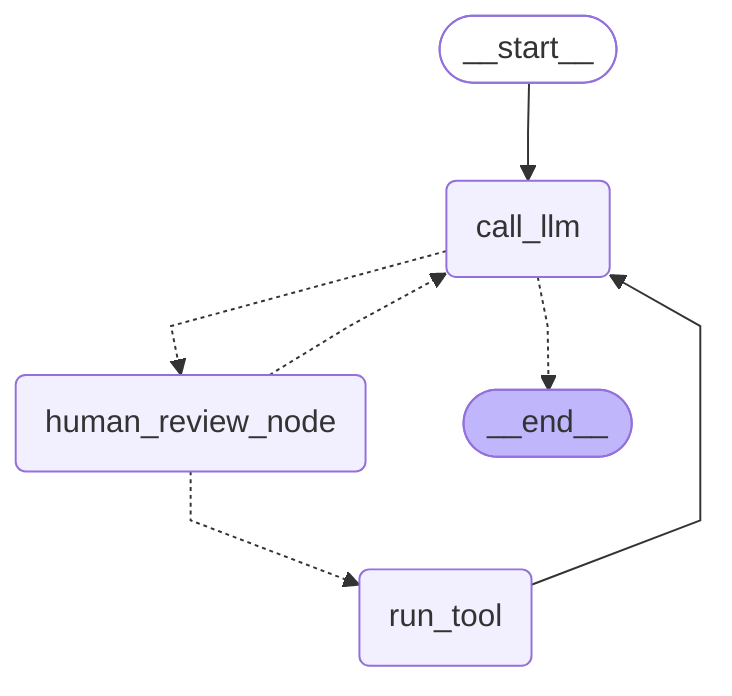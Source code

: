 ---
config:
  flowchart:
    curve: linear
---
graph TD;
	__start__([<p>__start__</p>]):::first
	call_llm(call_llm)
	run_tool(run_tool)
	human_review_node(human_review_node)
	__end__([<p>__end__</p>]):::last
	__start__ --> call_llm;
	run_tool --> call_llm;
	call_llm -.-> __end__;
	call_llm -.-> human_review_node;
	human_review_node -.-> call_llm;
	human_review_node -.-> run_tool;
	classDef default fill:#f2f0ff,line-height:1.2
	classDef first fill-opacity:0
	classDef last fill:#bfb6fc